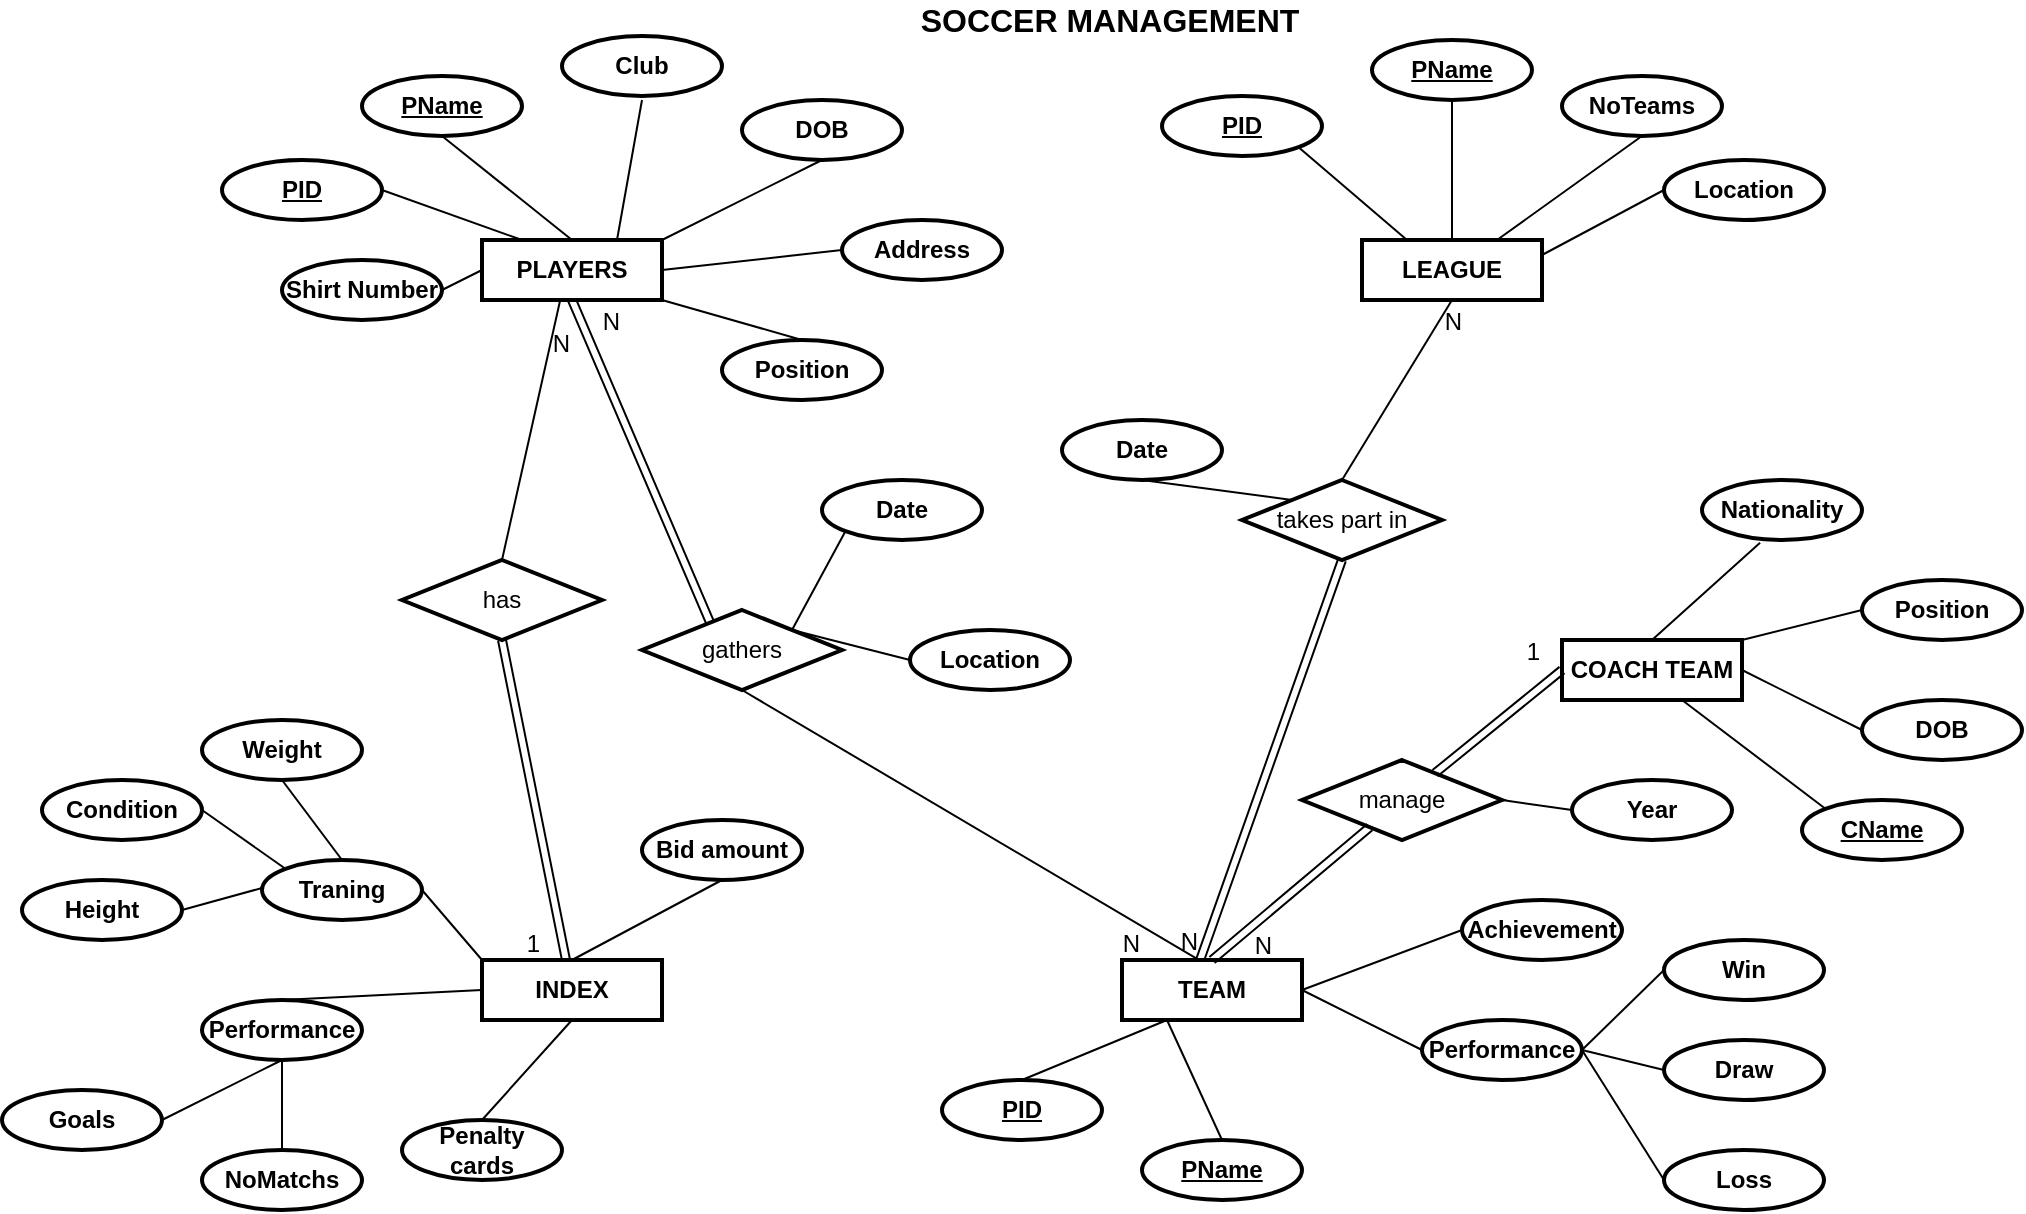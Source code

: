 <mxfile version="14.4.2" type="github">
  <diagram id="udH00ynw8GB3pCjKfQQe" name="Page-1">
    <mxGraphModel dx="2933" dy="794" grid="1" gridSize="10" guides="1" tooltips="1" connect="1" arrows="1" fold="1" page="1" pageScale="1" pageWidth="827" pageHeight="1169" math="0" shadow="0">
      <root>
        <mxCell id="0" />
        <mxCell id="1" parent="0" />
        <mxCell id="oWUO9L_G3Eso75ve9gdb-1" value="TEAM" style="whiteSpace=wrap;html=1;align=center;fontStyle=1;strokeWidth=2;" vertex="1" parent="1">
          <mxGeometry x="440" y="490" width="90" height="30" as="geometry" />
        </mxCell>
        <mxCell id="oWUO9L_G3Eso75ve9gdb-2" value="COACH TEAM" style="whiteSpace=wrap;html=1;align=center;fontStyle=1;strokeWidth=2;" vertex="1" parent="1">
          <mxGeometry x="660" y="330" width="90" height="30" as="geometry" />
        </mxCell>
        <mxCell id="oWUO9L_G3Eso75ve9gdb-3" value="INDEX" style="whiteSpace=wrap;html=1;align=center;fontStyle=1;strokeWidth=2;" vertex="1" parent="1">
          <mxGeometry x="120" y="490" width="90" height="30" as="geometry" />
        </mxCell>
        <mxCell id="oWUO9L_G3Eso75ve9gdb-4" value="PLAYERS" style="whiteSpace=wrap;html=1;align=center;fontStyle=1;strokeWidth=2;" vertex="1" parent="1">
          <mxGeometry x="120" y="130" width="90" height="30" as="geometry" />
        </mxCell>
        <mxCell id="oWUO9L_G3Eso75ve9gdb-5" value="Club" style="ellipse;whiteSpace=wrap;html=1;align=center;strokeWidth=2;fontStyle=1" vertex="1" parent="1">
          <mxGeometry x="160" y="28" width="80" height="30" as="geometry" />
        </mxCell>
        <mxCell id="oWUO9L_G3Eso75ve9gdb-6" value="Shirt Number" style="ellipse;whiteSpace=wrap;html=1;align=center;strokeWidth=2;fontStyle=1" vertex="1" parent="1">
          <mxGeometry x="20" y="140" width="80" height="30" as="geometry" />
        </mxCell>
        <mxCell id="oWUO9L_G3Eso75ve9gdb-7" value="Address" style="ellipse;whiteSpace=wrap;html=1;align=center;strokeWidth=2;fontStyle=1" vertex="1" parent="1">
          <mxGeometry x="300" y="120" width="80" height="30" as="geometry" />
        </mxCell>
        <mxCell id="oWUO9L_G3Eso75ve9gdb-9" value="DOB" style="ellipse;whiteSpace=wrap;html=1;align=center;strokeWidth=2;fontStyle=1" vertex="1" parent="1">
          <mxGeometry x="250" y="60" width="80" height="30" as="geometry" />
        </mxCell>
        <mxCell id="oWUO9L_G3Eso75ve9gdb-10" value="PName" style="ellipse;whiteSpace=wrap;html=1;align=center;strokeWidth=2;fontStyle=5" vertex="1" parent="1">
          <mxGeometry x="60" y="48" width="80" height="30" as="geometry" />
        </mxCell>
        <mxCell id="oWUO9L_G3Eso75ve9gdb-11" value="PID" style="ellipse;whiteSpace=wrap;html=1;align=center;strokeWidth=2;fontStyle=5" vertex="1" parent="1">
          <mxGeometry x="-10" y="90" width="80" height="30" as="geometry" />
        </mxCell>
        <mxCell id="oWUO9L_G3Eso75ve9gdb-15" value="Performance" style="ellipse;whiteSpace=wrap;html=1;align=center;strokeWidth=2;fontStyle=1" vertex="1" parent="1">
          <mxGeometry x="-20" y="510" width="80" height="30" as="geometry" />
        </mxCell>
        <mxCell id="oWUO9L_G3Eso75ve9gdb-16" value="Penalty cards" style="ellipse;whiteSpace=wrap;html=1;align=center;strokeWidth=2;fontStyle=1" vertex="1" parent="1">
          <mxGeometry x="80" y="570" width="80" height="30" as="geometry" />
        </mxCell>
        <mxCell id="oWUO9L_G3Eso75ve9gdb-17" value="Goals" style="ellipse;whiteSpace=wrap;html=1;align=center;strokeWidth=2;fontStyle=1" vertex="1" parent="1">
          <mxGeometry x="-120" y="555" width="80" height="30" as="geometry" />
        </mxCell>
        <mxCell id="oWUO9L_G3Eso75ve9gdb-18" value="NoMatchs" style="ellipse;whiteSpace=wrap;html=1;align=center;strokeWidth=2;fontStyle=1" vertex="1" parent="1">
          <mxGeometry x="-20" y="585" width="80" height="30" as="geometry" />
        </mxCell>
        <mxCell id="oWUO9L_G3Eso75ve9gdb-19" value="Traning" style="ellipse;whiteSpace=wrap;html=1;align=center;strokeWidth=2;fontStyle=1" vertex="1" parent="1">
          <mxGeometry x="10" y="440" width="80" height="30" as="geometry" />
        </mxCell>
        <mxCell id="oWUO9L_G3Eso75ve9gdb-20" value="Weight" style="ellipse;whiteSpace=wrap;html=1;align=center;strokeWidth=2;fontStyle=1" vertex="1" parent="1">
          <mxGeometry x="-20" y="370" width="80" height="30" as="geometry" />
        </mxCell>
        <mxCell id="oWUO9L_G3Eso75ve9gdb-21" value="Height" style="ellipse;whiteSpace=wrap;html=1;align=center;strokeWidth=2;fontStyle=1" vertex="1" parent="1">
          <mxGeometry x="-110" y="450" width="80" height="30" as="geometry" />
        </mxCell>
        <mxCell id="oWUO9L_G3Eso75ve9gdb-23" value="Position" style="ellipse;whiteSpace=wrap;html=1;align=center;strokeWidth=2;fontStyle=1" vertex="1" parent="1">
          <mxGeometry x="240" y="180" width="80" height="30" as="geometry" />
        </mxCell>
        <mxCell id="oWUO9L_G3Eso75ve9gdb-24" value="Bid amount" style="ellipse;whiteSpace=wrap;html=1;align=center;strokeWidth=2;fontStyle=1" vertex="1" parent="1">
          <mxGeometry x="200" y="420" width="80" height="30" as="geometry" />
        </mxCell>
        <mxCell id="oWUO9L_G3Eso75ve9gdb-27" value="Condition" style="ellipse;whiteSpace=wrap;html=1;align=center;strokeWidth=2;fontStyle=1" vertex="1" parent="1">
          <mxGeometry x="-100" y="400" width="80" height="30" as="geometry" />
        </mxCell>
        <mxCell id="oWUO9L_G3Eso75ve9gdb-28" value="LEAGUE" style="whiteSpace=wrap;html=1;align=center;fontStyle=1;strokeWidth=2;" vertex="1" parent="1">
          <mxGeometry x="560" y="130" width="90" height="30" as="geometry" />
        </mxCell>
        <mxCell id="oWUO9L_G3Eso75ve9gdb-29" value="PID" style="ellipse;whiteSpace=wrap;html=1;align=center;strokeWidth=2;fontStyle=5" vertex="1" parent="1">
          <mxGeometry x="350" y="550" width="80" height="30" as="geometry" />
        </mxCell>
        <mxCell id="oWUO9L_G3Eso75ve9gdb-30" value="PName" style="ellipse;whiteSpace=wrap;html=1;align=center;strokeWidth=2;fontStyle=5" vertex="1" parent="1">
          <mxGeometry x="450" y="580" width="80" height="30" as="geometry" />
        </mxCell>
        <mxCell id="oWUO9L_G3Eso75ve9gdb-31" value="PID" style="ellipse;whiteSpace=wrap;html=1;align=center;strokeWidth=2;fontStyle=5" vertex="1" parent="1">
          <mxGeometry x="460" y="58" width="80" height="30" as="geometry" />
        </mxCell>
        <mxCell id="oWUO9L_G3Eso75ve9gdb-32" value="PName" style="ellipse;whiteSpace=wrap;html=1;align=center;strokeWidth=2;fontStyle=5" vertex="1" parent="1">
          <mxGeometry x="565" y="30" width="80" height="30" as="geometry" />
        </mxCell>
        <mxCell id="oWUO9L_G3Eso75ve9gdb-33" value="NoTeams" style="ellipse;whiteSpace=wrap;html=1;align=center;strokeWidth=2;fontStyle=1" vertex="1" parent="1">
          <mxGeometry x="660" y="48" width="80" height="30" as="geometry" />
        </mxCell>
        <mxCell id="oWUO9L_G3Eso75ve9gdb-34" value="Location" style="ellipse;whiteSpace=wrap;html=1;align=center;strokeWidth=2;fontStyle=1" vertex="1" parent="1">
          <mxGeometry x="711" y="90" width="80" height="30" as="geometry" />
        </mxCell>
        <mxCell id="oWUO9L_G3Eso75ve9gdb-35" value="CName" style="ellipse;whiteSpace=wrap;html=1;align=center;strokeWidth=2;fontStyle=5" vertex="1" parent="1">
          <mxGeometry x="780" y="410" width="80" height="30" as="geometry" />
        </mxCell>
        <mxCell id="oWUO9L_G3Eso75ve9gdb-36" value="Position" style="ellipse;whiteSpace=wrap;html=1;align=center;strokeWidth=2;fontStyle=1" vertex="1" parent="1">
          <mxGeometry x="810" y="300" width="80" height="30" as="geometry" />
        </mxCell>
        <mxCell id="oWUO9L_G3Eso75ve9gdb-37" value="DOB" style="ellipse;whiteSpace=wrap;html=1;align=center;strokeWidth=2;fontStyle=1" vertex="1" parent="1">
          <mxGeometry x="810" y="360" width="80" height="30" as="geometry" />
        </mxCell>
        <mxCell id="oWUO9L_G3Eso75ve9gdb-38" value="Nationality" style="ellipse;whiteSpace=wrap;html=1;align=center;strokeWidth=2;fontStyle=1" vertex="1" parent="1">
          <mxGeometry x="730" y="250" width="80" height="30" as="geometry" />
        </mxCell>
        <mxCell id="oWUO9L_G3Eso75ve9gdb-39" value="" style="endArrow=none;html=1;rounded=0;exitX=1;exitY=0;exitDx=0;exitDy=0;entryX=0.5;entryY=1;entryDx=0;entryDy=0;" edge="1" parent="1" source="oWUO9L_G3Eso75ve9gdb-4" target="oWUO9L_G3Eso75ve9gdb-9">
          <mxGeometry relative="1" as="geometry">
            <mxPoint x="330" y="250" as="sourcePoint" />
            <mxPoint x="490" y="250" as="targetPoint" />
          </mxGeometry>
        </mxCell>
        <mxCell id="oWUO9L_G3Eso75ve9gdb-40" value="" style="endArrow=none;html=1;rounded=0;exitX=0.75;exitY=0;exitDx=0;exitDy=0;" edge="1" parent="1" source="oWUO9L_G3Eso75ve9gdb-4">
          <mxGeometry relative="1" as="geometry">
            <mxPoint x="220" y="140" as="sourcePoint" />
            <mxPoint x="200" y="60" as="targetPoint" />
          </mxGeometry>
        </mxCell>
        <mxCell id="oWUO9L_G3Eso75ve9gdb-41" value="" style="endArrow=none;html=1;rounded=0;exitX=0.5;exitY=0;exitDx=0;exitDy=0;entryX=0.5;entryY=1;entryDx=0;entryDy=0;" edge="1" parent="1" source="oWUO9L_G3Eso75ve9gdb-4" target="oWUO9L_G3Eso75ve9gdb-10">
          <mxGeometry relative="1" as="geometry">
            <mxPoint x="197.5" y="140" as="sourcePoint" />
            <mxPoint x="210" y="70" as="targetPoint" />
          </mxGeometry>
        </mxCell>
        <mxCell id="oWUO9L_G3Eso75ve9gdb-42" value="" style="endArrow=none;html=1;rounded=0;entryX=1;entryY=0.5;entryDx=0;entryDy=0;" edge="1" parent="1" target="oWUO9L_G3Eso75ve9gdb-11">
          <mxGeometry relative="1" as="geometry">
            <mxPoint x="140" y="130" as="sourcePoint" />
            <mxPoint x="110" y="88" as="targetPoint" />
          </mxGeometry>
        </mxCell>
        <mxCell id="oWUO9L_G3Eso75ve9gdb-43" value="" style="endArrow=none;html=1;rounded=0;entryX=1;entryY=0.5;entryDx=0;entryDy=0;exitX=0;exitY=0.5;exitDx=0;exitDy=0;" edge="1" parent="1" source="oWUO9L_G3Eso75ve9gdb-4" target="oWUO9L_G3Eso75ve9gdb-6">
          <mxGeometry relative="1" as="geometry">
            <mxPoint x="150" y="140" as="sourcePoint" />
            <mxPoint x="80" y="115" as="targetPoint" />
          </mxGeometry>
        </mxCell>
        <mxCell id="oWUO9L_G3Eso75ve9gdb-44" value="" style="endArrow=none;html=1;rounded=0;entryX=0;entryY=0.5;entryDx=0;entryDy=0;exitX=1;exitY=0.5;exitDx=0;exitDy=0;" edge="1" parent="1" source="oWUO9L_G3Eso75ve9gdb-4" target="oWUO9L_G3Eso75ve9gdb-7">
          <mxGeometry relative="1" as="geometry">
            <mxPoint x="120" y="160" as="sourcePoint" />
            <mxPoint x="90" y="185" as="targetPoint" />
          </mxGeometry>
        </mxCell>
        <mxCell id="oWUO9L_G3Eso75ve9gdb-45" value="" style="endArrow=none;html=1;rounded=0;entryX=0.5;entryY=0;entryDx=0;entryDy=0;exitX=1;exitY=1;exitDx=0;exitDy=0;" edge="1" parent="1" source="oWUO9L_G3Eso75ve9gdb-4" target="oWUO9L_G3Eso75ve9gdb-23">
          <mxGeometry relative="1" as="geometry">
            <mxPoint x="152.5" y="170" as="sourcePoint" />
            <mxPoint x="150" y="210" as="targetPoint" />
          </mxGeometry>
        </mxCell>
        <mxCell id="oWUO9L_G3Eso75ve9gdb-46" value="" style="endArrow=none;html=1;rounded=0;exitX=1;exitY=1;exitDx=0;exitDy=0;entryX=0.25;entryY=0;entryDx=0;entryDy=0;" edge="1" parent="1" source="oWUO9L_G3Eso75ve9gdb-31" target="oWUO9L_G3Eso75ve9gdb-28">
          <mxGeometry relative="1" as="geometry">
            <mxPoint x="330" y="250" as="sourcePoint" />
            <mxPoint x="490" y="250" as="targetPoint" />
          </mxGeometry>
        </mxCell>
        <mxCell id="oWUO9L_G3Eso75ve9gdb-47" value="" style="endArrow=none;html=1;rounded=0;exitX=0.5;exitY=1;exitDx=0;exitDy=0;entryX=0.5;entryY=0;entryDx=0;entryDy=0;" edge="1" parent="1" source="oWUO9L_G3Eso75ve9gdb-32" target="oWUO9L_G3Eso75ve9gdb-28">
          <mxGeometry relative="1" as="geometry">
            <mxPoint x="538.284" y="93.607" as="sourcePoint" />
            <mxPoint x="592.5" y="140" as="targetPoint" />
          </mxGeometry>
        </mxCell>
        <mxCell id="oWUO9L_G3Eso75ve9gdb-48" value="" style="endArrow=none;html=1;rounded=0;exitX=0.5;exitY=1;exitDx=0;exitDy=0;entryX=0.75;entryY=0;entryDx=0;entryDy=0;" edge="1" parent="1" source="oWUO9L_G3Eso75ve9gdb-33" target="oWUO9L_G3Eso75ve9gdb-28">
          <mxGeometry relative="1" as="geometry">
            <mxPoint x="615" y="70" as="sourcePoint" />
            <mxPoint x="620" y="130" as="targetPoint" />
          </mxGeometry>
        </mxCell>
        <mxCell id="oWUO9L_G3Eso75ve9gdb-49" value="" style="endArrow=none;html=1;rounded=0;exitX=0;exitY=0.5;exitDx=0;exitDy=0;entryX=1;entryY=0.25;entryDx=0;entryDy=0;" edge="1" parent="1" source="oWUO9L_G3Eso75ve9gdb-34" target="oWUO9L_G3Eso75ve9gdb-28">
          <mxGeometry relative="1" as="geometry">
            <mxPoint x="710" y="88" as="sourcePoint" />
            <mxPoint x="637.5" y="140" as="targetPoint" />
          </mxGeometry>
        </mxCell>
        <mxCell id="oWUO9L_G3Eso75ve9gdb-50" value="" style="endArrow=none;html=1;rounded=0;exitX=0.5;exitY=1;exitDx=0;exitDy=0;entryX=0.5;entryY=0;entryDx=0;entryDy=0;" edge="1" parent="1" source="oWUO9L_G3Eso75ve9gdb-20" target="oWUO9L_G3Eso75ve9gdb-19">
          <mxGeometry relative="1" as="geometry">
            <mxPoint x="330" y="430" as="sourcePoint" />
            <mxPoint x="490" y="430" as="targetPoint" />
          </mxGeometry>
        </mxCell>
        <mxCell id="oWUO9L_G3Eso75ve9gdb-51" value="" style="endArrow=none;html=1;rounded=0;exitX=1;exitY=0.5;exitDx=0;exitDy=0;entryX=0;entryY=0;entryDx=0;entryDy=0;" edge="1" parent="1" source="oWUO9L_G3Eso75ve9gdb-27" target="oWUO9L_G3Eso75ve9gdb-19">
          <mxGeometry relative="1" as="geometry">
            <mxPoint x="30" y="410" as="sourcePoint" />
            <mxPoint x="60" y="450" as="targetPoint" />
          </mxGeometry>
        </mxCell>
        <mxCell id="oWUO9L_G3Eso75ve9gdb-52" value="" style="endArrow=none;html=1;rounded=0;exitX=1;exitY=0.5;exitDx=0;exitDy=0;" edge="1" parent="1" source="oWUO9L_G3Eso75ve9gdb-21">
          <mxGeometry relative="1" as="geometry">
            <mxPoint x="-10" y="425" as="sourcePoint" />
            <mxPoint x="10" y="454" as="targetPoint" />
          </mxGeometry>
        </mxCell>
        <mxCell id="oWUO9L_G3Eso75ve9gdb-53" value="" style="endArrow=none;html=1;rounded=0;exitX=0.5;exitY=0;exitDx=0;exitDy=0;entryX=0;entryY=0.5;entryDx=0;entryDy=0;" edge="1" parent="1" source="oWUO9L_G3Eso75ve9gdb-15" target="oWUO9L_G3Eso75ve9gdb-3">
          <mxGeometry relative="1" as="geometry">
            <mxPoint x="-20" y="475" as="sourcePoint" />
            <mxPoint x="20" y="464" as="targetPoint" />
          </mxGeometry>
        </mxCell>
        <mxCell id="oWUO9L_G3Eso75ve9gdb-54" value="" style="endArrow=none;html=1;rounded=0;exitX=0.5;exitY=1;exitDx=0;exitDy=0;entryX=0.5;entryY=0;entryDx=0;entryDy=0;" edge="1" parent="1" source="oWUO9L_G3Eso75ve9gdb-24" target="oWUO9L_G3Eso75ve9gdb-3">
          <mxGeometry relative="1" as="geometry">
            <mxPoint x="30" y="520" as="sourcePoint" />
            <mxPoint x="130" y="515" as="targetPoint" />
          </mxGeometry>
        </mxCell>
        <mxCell id="oWUO9L_G3Eso75ve9gdb-55" value="" style="endArrow=none;html=1;rounded=0;exitX=0.5;exitY=1;exitDx=0;exitDy=0;entryX=0.5;entryY=0;entryDx=0;entryDy=0;" edge="1" parent="1" source="oWUO9L_G3Eso75ve9gdb-3" target="oWUO9L_G3Eso75ve9gdb-16">
          <mxGeometry relative="1" as="geometry">
            <mxPoint x="160" y="460" as="sourcePoint" />
            <mxPoint x="175" y="500" as="targetPoint" />
          </mxGeometry>
        </mxCell>
        <mxCell id="oWUO9L_G3Eso75ve9gdb-56" value="" style="endArrow=none;html=1;rounded=0;exitX=0.5;exitY=1;exitDx=0;exitDy=0;entryX=0.5;entryY=0;entryDx=0;entryDy=0;" edge="1" parent="1" source="oWUO9L_G3Eso75ve9gdb-15" target="oWUO9L_G3Eso75ve9gdb-18">
          <mxGeometry relative="1" as="geometry">
            <mxPoint x="175" y="530" as="sourcePoint" />
            <mxPoint x="130" y="580" as="targetPoint" />
          </mxGeometry>
        </mxCell>
        <mxCell id="oWUO9L_G3Eso75ve9gdb-57" value="" style="endArrow=none;html=1;rounded=0;exitX=0.5;exitY=1;exitDx=0;exitDy=0;entryX=1;entryY=0.5;entryDx=0;entryDy=0;" edge="1" parent="1" source="oWUO9L_G3Eso75ve9gdb-15" target="oWUO9L_G3Eso75ve9gdb-17">
          <mxGeometry relative="1" as="geometry">
            <mxPoint x="30" y="550" as="sourcePoint" />
            <mxPoint x="30" y="595" as="targetPoint" />
          </mxGeometry>
        </mxCell>
        <mxCell id="oWUO9L_G3Eso75ve9gdb-58" value="" style="endArrow=none;html=1;rounded=0;exitX=1;exitY=0.5;exitDx=0;exitDy=0;entryX=0;entryY=0;entryDx=0;entryDy=0;" edge="1" parent="1" source="oWUO9L_G3Eso75ve9gdb-19" target="oWUO9L_G3Eso75ve9gdb-3">
          <mxGeometry relative="1" as="geometry">
            <mxPoint x="30" y="520" as="sourcePoint" />
            <mxPoint x="130" y="515" as="targetPoint" />
          </mxGeometry>
        </mxCell>
        <mxCell id="oWUO9L_G3Eso75ve9gdb-59" value="" style="endArrow=none;html=1;rounded=0;entryX=0;entryY=0;entryDx=0;entryDy=0;" edge="1" parent="1" target="oWUO9L_G3Eso75ve9gdb-35">
          <mxGeometry relative="1" as="geometry">
            <mxPoint x="720" y="360" as="sourcePoint" />
            <mxPoint x="490" y="250" as="targetPoint" />
          </mxGeometry>
        </mxCell>
        <mxCell id="oWUO9L_G3Eso75ve9gdb-60" value="" style="endArrow=none;html=1;rounded=0;entryX=0.363;entryY=1.047;entryDx=0;entryDy=0;exitX=0.5;exitY=0;exitDx=0;exitDy=0;entryPerimeter=0;" edge="1" parent="1" source="oWUO9L_G3Eso75ve9gdb-2" target="oWUO9L_G3Eso75ve9gdb-38">
          <mxGeometry relative="1" as="geometry">
            <mxPoint x="692.5" y="340" as="sourcePoint" />
            <mxPoint x="670" y="310" as="targetPoint" />
          </mxGeometry>
        </mxCell>
        <mxCell id="oWUO9L_G3Eso75ve9gdb-61" value="" style="endArrow=none;html=1;rounded=0;entryX=0;entryY=0.5;entryDx=0;entryDy=0;" edge="1" parent="1" target="oWUO9L_G3Eso75ve9gdb-36">
          <mxGeometry relative="1" as="geometry">
            <mxPoint x="750" y="330" as="sourcePoint" />
            <mxPoint x="769.04" y="291.41" as="targetPoint" />
          </mxGeometry>
        </mxCell>
        <mxCell id="oWUO9L_G3Eso75ve9gdb-62" value="" style="endArrow=none;html=1;rounded=0;entryX=0;entryY=0.5;entryDx=0;entryDy=0;exitX=1;exitY=0.5;exitDx=0;exitDy=0;" edge="1" parent="1" source="oWUO9L_G3Eso75ve9gdb-2" target="oWUO9L_G3Eso75ve9gdb-37">
          <mxGeometry relative="1" as="geometry">
            <mxPoint x="760" y="340" as="sourcePoint" />
            <mxPoint x="820" y="325" as="targetPoint" />
          </mxGeometry>
        </mxCell>
        <mxCell id="oWUO9L_G3Eso75ve9gdb-63" value="" style="endArrow=none;html=1;rounded=0;exitX=0.5;exitY=0;exitDx=0;exitDy=0;entryX=0.25;entryY=1;entryDx=0;entryDy=0;" edge="1" parent="1" source="oWUO9L_G3Eso75ve9gdb-29" target="oWUO9L_G3Eso75ve9gdb-1">
          <mxGeometry relative="1" as="geometry">
            <mxPoint x="330" y="600" as="sourcePoint" />
            <mxPoint x="490" y="600" as="targetPoint" />
          </mxGeometry>
        </mxCell>
        <mxCell id="oWUO9L_G3Eso75ve9gdb-64" value="" style="endArrow=none;html=1;rounded=0;exitX=0.5;exitY=0;exitDx=0;exitDy=0;entryX=0.25;entryY=1;entryDx=0;entryDy=0;" edge="1" parent="1" source="oWUO9L_G3Eso75ve9gdb-30" target="oWUO9L_G3Eso75ve9gdb-1">
          <mxGeometry relative="1" as="geometry">
            <mxPoint x="400" y="560" as="sourcePoint" />
            <mxPoint x="472.5" y="530" as="targetPoint" />
          </mxGeometry>
        </mxCell>
        <mxCell id="oWUO9L_G3Eso75ve9gdb-65" value="Achievement" style="ellipse;whiteSpace=wrap;html=1;align=center;strokeWidth=2;fontStyle=1" vertex="1" parent="1">
          <mxGeometry x="610" y="460" width="80" height="30" as="geometry" />
        </mxCell>
        <mxCell id="oWUO9L_G3Eso75ve9gdb-67" value="Performance" style="ellipse;whiteSpace=wrap;html=1;align=center;strokeWidth=2;fontStyle=1" vertex="1" parent="1">
          <mxGeometry x="590" y="520" width="80" height="30" as="geometry" />
        </mxCell>
        <mxCell id="oWUO9L_G3Eso75ve9gdb-68" value="Draw" style="ellipse;whiteSpace=wrap;html=1;align=center;strokeWidth=2;fontStyle=1" vertex="1" parent="1">
          <mxGeometry x="711" y="530" width="80" height="30" as="geometry" />
        </mxCell>
        <mxCell id="oWUO9L_G3Eso75ve9gdb-69" value="Win" style="ellipse;whiteSpace=wrap;html=1;align=center;strokeWidth=2;fontStyle=1" vertex="1" parent="1">
          <mxGeometry x="711" y="480" width="80" height="30" as="geometry" />
        </mxCell>
        <mxCell id="oWUO9L_G3Eso75ve9gdb-70" value="Loss" style="ellipse;whiteSpace=wrap;html=1;align=center;strokeWidth=2;fontStyle=1" vertex="1" parent="1">
          <mxGeometry x="711" y="585" width="80" height="30" as="geometry" />
        </mxCell>
        <mxCell id="oWUO9L_G3Eso75ve9gdb-71" value="" style="endArrow=none;html=1;rounded=0;entryX=0;entryY=0.5;entryDx=0;entryDy=0;exitX=1;exitY=0.5;exitDx=0;exitDy=0;" edge="1" parent="1" source="oWUO9L_G3Eso75ve9gdb-1" target="oWUO9L_G3Eso75ve9gdb-65">
          <mxGeometry relative="1" as="geometry">
            <mxPoint x="330" y="430" as="sourcePoint" />
            <mxPoint x="490" y="430" as="targetPoint" />
          </mxGeometry>
        </mxCell>
        <mxCell id="oWUO9L_G3Eso75ve9gdb-72" value="" style="endArrow=none;html=1;rounded=0;entryX=0;entryY=0.5;entryDx=0;entryDy=0;exitX=1;exitY=0.5;exitDx=0;exitDy=0;" edge="1" parent="1" source="oWUO9L_G3Eso75ve9gdb-1" target="oWUO9L_G3Eso75ve9gdb-67">
          <mxGeometry relative="1" as="geometry">
            <mxPoint x="540" y="515" as="sourcePoint" />
            <mxPoint x="620" y="485" as="targetPoint" />
          </mxGeometry>
        </mxCell>
        <mxCell id="oWUO9L_G3Eso75ve9gdb-73" value="" style="endArrow=none;html=1;rounded=0;entryX=0;entryY=0.5;entryDx=0;entryDy=0;exitX=1;exitY=0.5;exitDx=0;exitDy=0;" edge="1" parent="1" source="oWUO9L_G3Eso75ve9gdb-67" target="oWUO9L_G3Eso75ve9gdb-69">
          <mxGeometry relative="1" as="geometry">
            <mxPoint x="540" y="515" as="sourcePoint" />
            <mxPoint x="600" y="545" as="targetPoint" />
          </mxGeometry>
        </mxCell>
        <mxCell id="oWUO9L_G3Eso75ve9gdb-74" value="" style="endArrow=none;html=1;rounded=0;entryX=0;entryY=0.5;entryDx=0;entryDy=0;exitX=1;exitY=0.5;exitDx=0;exitDy=0;" edge="1" parent="1" source="oWUO9L_G3Eso75ve9gdb-67" target="oWUO9L_G3Eso75ve9gdb-68">
          <mxGeometry relative="1" as="geometry">
            <mxPoint x="680" y="545" as="sourcePoint" />
            <mxPoint x="721" y="505" as="targetPoint" />
          </mxGeometry>
        </mxCell>
        <mxCell id="oWUO9L_G3Eso75ve9gdb-75" value="" style="endArrow=none;html=1;rounded=0;entryX=0;entryY=0.5;entryDx=0;entryDy=0;exitX=1;exitY=0.5;exitDx=0;exitDy=0;" edge="1" parent="1" source="oWUO9L_G3Eso75ve9gdb-67" target="oWUO9L_G3Eso75ve9gdb-70">
          <mxGeometry relative="1" as="geometry">
            <mxPoint x="680" y="545" as="sourcePoint" />
            <mxPoint x="721" y="555" as="targetPoint" />
          </mxGeometry>
        </mxCell>
        <mxCell id="oWUO9L_G3Eso75ve9gdb-76" value="has" style="shape=rhombus;perimeter=rhombusPerimeter;whiteSpace=wrap;html=1;align=center;strokeWidth=2;" vertex="1" parent="1">
          <mxGeometry x="80" y="290" width="100" height="40" as="geometry" />
        </mxCell>
        <mxCell id="oWUO9L_G3Eso75ve9gdb-78" value="gathers" style="shape=rhombus;perimeter=rhombusPerimeter;whiteSpace=wrap;html=1;align=center;strokeWidth=2;" vertex="1" parent="1">
          <mxGeometry x="200" y="315" width="100" height="40" as="geometry" />
        </mxCell>
        <mxCell id="oWUO9L_G3Eso75ve9gdb-79" value="manage" style="shape=rhombus;perimeter=rhombusPerimeter;whiteSpace=wrap;html=1;align=center;strokeWidth=2;" vertex="1" parent="1">
          <mxGeometry x="530" y="390" width="100" height="40" as="geometry" />
        </mxCell>
        <mxCell id="oWUO9L_G3Eso75ve9gdb-80" value="takes part in" style="shape=rhombus;perimeter=rhombusPerimeter;whiteSpace=wrap;html=1;align=center;strokeWidth=2;" vertex="1" parent="1">
          <mxGeometry x="500" y="250" width="100" height="40" as="geometry" />
        </mxCell>
        <mxCell id="oWUO9L_G3Eso75ve9gdb-83" value="" style="shape=link;html=1;rounded=0;exitX=0.342;exitY=0.165;exitDx=0;exitDy=0;entryX=0.5;entryY=1;entryDx=0;entryDy=0;exitPerimeter=0;" edge="1" parent="1" source="oWUO9L_G3Eso75ve9gdb-78" target="oWUO9L_G3Eso75ve9gdb-4">
          <mxGeometry relative="1" as="geometry">
            <mxPoint x="325" y="330" as="sourcePoint" />
            <mxPoint x="450" y="515" as="targetPoint" />
          </mxGeometry>
        </mxCell>
        <mxCell id="oWUO9L_G3Eso75ve9gdb-84" value="N" style="resizable=0;html=1;align=right;verticalAlign=bottom;" connectable="0" vertex="1" parent="oWUO9L_G3Eso75ve9gdb-83">
          <mxGeometry x="1" relative="1" as="geometry">
            <mxPoint x="25.07" y="20.09" as="offset" />
          </mxGeometry>
        </mxCell>
        <mxCell id="oWUO9L_G3Eso75ve9gdb-85" value="" style="shape=link;html=1;rounded=0;entryX=0;entryY=0.5;entryDx=0;entryDy=0;" edge="1" parent="1" source="oWUO9L_G3Eso75ve9gdb-79" target="oWUO9L_G3Eso75ve9gdb-2">
          <mxGeometry relative="1" as="geometry">
            <mxPoint x="330" y="340" as="sourcePoint" />
            <mxPoint x="490" y="340" as="targetPoint" />
          </mxGeometry>
        </mxCell>
        <mxCell id="oWUO9L_G3Eso75ve9gdb-86" value="1" style="resizable=0;html=1;align=right;verticalAlign=bottom;" connectable="0" vertex="1" parent="oWUO9L_G3Eso75ve9gdb-85">
          <mxGeometry x="1" relative="1" as="geometry">
            <mxPoint x="-10.14" y="0.11" as="offset" />
          </mxGeometry>
        </mxCell>
        <mxCell id="oWUO9L_G3Eso75ve9gdb-87" value="" style="shape=link;html=1;rounded=0;entryX=0.5;entryY=0;entryDx=0;entryDy=0;" edge="1" parent="1" source="oWUO9L_G3Eso75ve9gdb-79" target="oWUO9L_G3Eso75ve9gdb-1">
          <mxGeometry relative="1" as="geometry">
            <mxPoint x="606.495" y="406.598" as="sourcePoint" />
            <mxPoint x="670" y="355" as="targetPoint" />
          </mxGeometry>
        </mxCell>
        <mxCell id="oWUO9L_G3Eso75ve9gdb-88" value="N" style="resizable=0;html=1;align=right;verticalAlign=bottom;" connectable="0" vertex="1" parent="oWUO9L_G3Eso75ve9gdb-87">
          <mxGeometry x="1" relative="1" as="geometry">
            <mxPoint x="30.23" y="1.81" as="offset" />
          </mxGeometry>
        </mxCell>
        <mxCell id="oWUO9L_G3Eso75ve9gdb-89" value="" style="shape=link;html=1;rounded=0;exitX=0.5;exitY=1;exitDx=0;exitDy=0;" edge="1" parent="1" source="oWUO9L_G3Eso75ve9gdb-76" target="oWUO9L_G3Eso75ve9gdb-3">
          <mxGeometry relative="1" as="geometry">
            <mxPoint x="330" y="340" as="sourcePoint" />
            <mxPoint x="490" y="340" as="targetPoint" />
          </mxGeometry>
        </mxCell>
        <mxCell id="oWUO9L_G3Eso75ve9gdb-90" value="1" style="resizable=0;html=1;align=right;verticalAlign=bottom;" connectable="0" vertex="1" parent="oWUO9L_G3Eso75ve9gdb-89">
          <mxGeometry x="1" relative="1" as="geometry">
            <mxPoint x="-11.97" y="0.17" as="offset" />
          </mxGeometry>
        </mxCell>
        <mxCell id="oWUO9L_G3Eso75ve9gdb-91" value="" style="endArrow=none;html=1;rounded=0;exitX=0.433;exitY=1.02;exitDx=0;exitDy=0;exitPerimeter=0;entryX=0.5;entryY=0;entryDx=0;entryDy=0;" edge="1" parent="1" source="oWUO9L_G3Eso75ve9gdb-4" target="oWUO9L_G3Eso75ve9gdb-76">
          <mxGeometry relative="1" as="geometry">
            <mxPoint x="330" y="340" as="sourcePoint" />
            <mxPoint x="490" y="340" as="targetPoint" />
          </mxGeometry>
        </mxCell>
        <mxCell id="oWUO9L_G3Eso75ve9gdb-92" value="N" style="resizable=0;html=1;align=right;verticalAlign=bottom;" connectable="0" vertex="1" parent="1">
          <mxGeometry x="202.997" y="189.999" as="geometry">
            <mxPoint x="-38" y="1" as="offset" />
          </mxGeometry>
        </mxCell>
        <mxCell id="oWUO9L_G3Eso75ve9gdb-93" value="" style="shape=link;html=1;rounded=0;entryX=0.433;entryY=0.007;entryDx=0;entryDy=0;entryPerimeter=0;exitX=0.5;exitY=1;exitDx=0;exitDy=0;" edge="1" parent="1" source="oWUO9L_G3Eso75ve9gdb-80" target="oWUO9L_G3Eso75ve9gdb-1">
          <mxGeometry relative="1" as="geometry">
            <mxPoint x="330" y="340" as="sourcePoint" />
            <mxPoint x="490" y="340" as="targetPoint" />
          </mxGeometry>
        </mxCell>
        <mxCell id="oWUO9L_G3Eso75ve9gdb-94" value="N" style="resizable=0;html=1;align=right;verticalAlign=bottom;" connectable="0" vertex="1" parent="oWUO9L_G3Eso75ve9gdb-93">
          <mxGeometry x="1" relative="1" as="geometry">
            <mxPoint x="-28.98" y="-0.19" as="offset" />
          </mxGeometry>
        </mxCell>
        <mxCell id="oWUO9L_G3Eso75ve9gdb-95" value="" style="endArrow=none;html=1;rounded=0;entryX=0.5;entryY=1;entryDx=0;entryDy=0;exitX=0.5;exitY=0;exitDx=0;exitDy=0;" edge="1" parent="1" source="oWUO9L_G3Eso75ve9gdb-80" target="oWUO9L_G3Eso75ve9gdb-28">
          <mxGeometry relative="1" as="geometry">
            <mxPoint x="330" y="340" as="sourcePoint" />
            <mxPoint x="490" y="340" as="targetPoint" />
          </mxGeometry>
        </mxCell>
        <mxCell id="oWUO9L_G3Eso75ve9gdb-96" value="N" style="resizable=0;html=1;align=right;verticalAlign=bottom;" connectable="0" vertex="1" parent="oWUO9L_G3Eso75ve9gdb-95">
          <mxGeometry x="1" relative="1" as="geometry">
            <mxPoint x="5.14" y="19.85" as="offset" />
          </mxGeometry>
        </mxCell>
        <mxCell id="oWUO9L_G3Eso75ve9gdb-99" value="Date" style="ellipse;whiteSpace=wrap;html=1;align=center;strokeWidth=2;fontStyle=1" vertex="1" parent="1">
          <mxGeometry x="290" y="250" width="80" height="30" as="geometry" />
        </mxCell>
        <mxCell id="oWUO9L_G3Eso75ve9gdb-100" value="Location" style="ellipse;whiteSpace=wrap;html=1;align=center;strokeWidth=2;fontStyle=1" vertex="1" parent="1">
          <mxGeometry x="334" y="325" width="80" height="30" as="geometry" />
        </mxCell>
        <mxCell id="oWUO9L_G3Eso75ve9gdb-101" value="" style="endArrow=none;html=1;rounded=0;entryX=0;entryY=1;entryDx=0;entryDy=0;exitX=1;exitY=0;exitDx=0;exitDy=0;" edge="1" parent="1" source="oWUO9L_G3Eso75ve9gdb-78" target="oWUO9L_G3Eso75ve9gdb-99">
          <mxGeometry relative="1" as="geometry">
            <mxPoint x="330" y="340" as="sourcePoint" />
            <mxPoint x="490" y="340" as="targetPoint" />
          </mxGeometry>
        </mxCell>
        <mxCell id="oWUO9L_G3Eso75ve9gdb-102" value="" style="endArrow=none;html=1;rounded=0;entryX=0;entryY=0.5;entryDx=0;entryDy=0;exitX=1;exitY=0;exitDx=0;exitDy=0;" edge="1" parent="1" source="oWUO9L_G3Eso75ve9gdb-78" target="oWUO9L_G3Eso75ve9gdb-100">
          <mxGeometry relative="1" as="geometry">
            <mxPoint x="285" y="335" as="sourcePoint" />
            <mxPoint x="311.716" y="285.607" as="targetPoint" />
          </mxGeometry>
        </mxCell>
        <mxCell id="oWUO9L_G3Eso75ve9gdb-103" value="Year" style="ellipse;whiteSpace=wrap;html=1;align=center;strokeWidth=2;fontStyle=1" vertex="1" parent="1">
          <mxGeometry x="665" y="400" width="80" height="30" as="geometry" />
        </mxCell>
        <mxCell id="oWUO9L_G3Eso75ve9gdb-104" value="" style="endArrow=none;html=1;rounded=0;entryX=0;entryY=0.5;entryDx=0;entryDy=0;" edge="1" parent="1" target="oWUO9L_G3Eso75ve9gdb-103">
          <mxGeometry relative="1" as="geometry">
            <mxPoint x="630" y="410" as="sourcePoint" />
            <mxPoint x="490" y="340" as="targetPoint" />
          </mxGeometry>
        </mxCell>
        <mxCell id="oWUO9L_G3Eso75ve9gdb-105" value="Date" style="ellipse;whiteSpace=wrap;html=1;align=center;strokeWidth=2;fontStyle=1" vertex="1" parent="1">
          <mxGeometry x="410" y="220" width="80" height="30" as="geometry" />
        </mxCell>
        <mxCell id="oWUO9L_G3Eso75ve9gdb-107" value="" style="endArrow=none;html=1;rounded=0;entryX=0.5;entryY=1;entryDx=0;entryDy=0;exitX=0;exitY=0;exitDx=0;exitDy=0;" edge="1" parent="1" source="oWUO9L_G3Eso75ve9gdb-80" target="oWUO9L_G3Eso75ve9gdb-105">
          <mxGeometry relative="1" as="geometry">
            <mxPoint x="330" y="340" as="sourcePoint" />
            <mxPoint x="490" y="340" as="targetPoint" />
          </mxGeometry>
        </mxCell>
        <mxCell id="oWUO9L_G3Eso75ve9gdb-109" value="SOCCER MANAGEMENT" style="text;html=1;strokeColor=none;fillColor=none;align=center;verticalAlign=middle;whiteSpace=wrap;rounded=0;fontStyle=1;fontSize=16;" vertex="1" parent="1">
          <mxGeometry x="334" y="10" width="200" height="20" as="geometry" />
        </mxCell>
        <mxCell id="oWUO9L_G3Eso75ve9gdb-110" value="" style="endArrow=none;html=1;rounded=0;fontSize=16;entryX=0.422;entryY=-0.01;entryDx=0;entryDy=0;entryPerimeter=0;exitX=0.5;exitY=1;exitDx=0;exitDy=0;" edge="1" parent="1" source="oWUO9L_G3Eso75ve9gdb-78" target="oWUO9L_G3Eso75ve9gdb-1">
          <mxGeometry relative="1" as="geometry">
            <mxPoint x="230" y="330" as="sourcePoint" />
            <mxPoint x="390" y="330" as="targetPoint" />
          </mxGeometry>
        </mxCell>
        <mxCell id="oWUO9L_G3Eso75ve9gdb-111" value="N" style="resizable=0;html=1;align=right;verticalAlign=bottom;" connectable="0" vertex="1" parent="oWUO9L_G3Eso75ve9gdb-110">
          <mxGeometry x="1" relative="1" as="geometry" />
        </mxCell>
      </root>
    </mxGraphModel>
  </diagram>
</mxfile>
